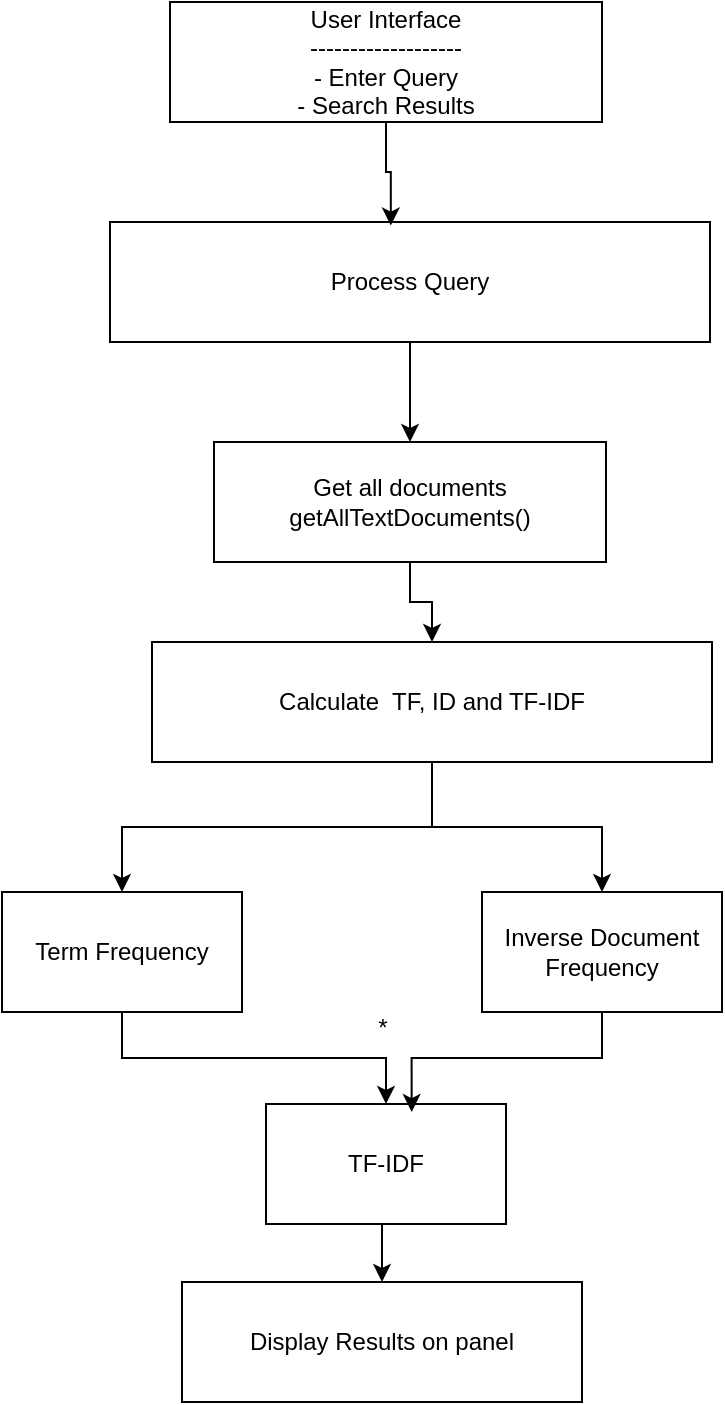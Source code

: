 <mxfile version="24.8.6">
  <diagram name="Page-1" id="SR1vQHpdzD1rm5UzRko7">
    <mxGraphModel dx="1050" dy="565" grid="1" gridSize="10" guides="1" tooltips="1" connect="1" arrows="1" fold="1" page="1" pageScale="1" pageWidth="827" pageHeight="1169" math="0" shadow="0">
      <root>
        <mxCell id="0" />
        <mxCell id="1" parent="0" />
        <mxCell id="NF087FdTUxlrRt5CCoxy-1" value="User Interface&lt;div&gt;-------------------&lt;/div&gt;&lt;div&gt;- Enter Query&lt;/div&gt;&lt;div&gt;- Search Results&lt;/div&gt;" style="rounded=0;whiteSpace=wrap;html=1;" vertex="1" parent="1">
          <mxGeometry x="294" y="110" width="216" height="60" as="geometry" />
        </mxCell>
        <mxCell id="NF087FdTUxlrRt5CCoxy-10" style="edgeStyle=orthogonalEdgeStyle;rounded=0;orthogonalLoop=1;jettySize=auto;html=1;exitX=0.5;exitY=1;exitDx=0;exitDy=0;" edge="1" parent="1" source="NF087FdTUxlrRt5CCoxy-2" target="NF087FdTUxlrRt5CCoxy-3">
          <mxGeometry relative="1" as="geometry" />
        </mxCell>
        <mxCell id="NF087FdTUxlrRt5CCoxy-2" value="Process Query" style="rounded=0;whiteSpace=wrap;html=1;" vertex="1" parent="1">
          <mxGeometry x="264" y="220" width="300" height="60" as="geometry" />
        </mxCell>
        <mxCell id="NF087FdTUxlrRt5CCoxy-11" style="edgeStyle=orthogonalEdgeStyle;rounded=0;orthogonalLoop=1;jettySize=auto;html=1;exitX=0.5;exitY=1;exitDx=0;exitDy=0;" edge="1" parent="1" source="NF087FdTUxlrRt5CCoxy-3" target="NF087FdTUxlrRt5CCoxy-4">
          <mxGeometry relative="1" as="geometry" />
        </mxCell>
        <mxCell id="NF087FdTUxlrRt5CCoxy-3" value="Get all documents&lt;div&gt;getAllTextDocuments()&lt;/div&gt;" style="rounded=0;whiteSpace=wrap;html=1;" vertex="1" parent="1">
          <mxGeometry x="316" y="330" width="196" height="60" as="geometry" />
        </mxCell>
        <mxCell id="NF087FdTUxlrRt5CCoxy-12" style="edgeStyle=orthogonalEdgeStyle;rounded=0;orthogonalLoop=1;jettySize=auto;html=1;exitX=0.5;exitY=1;exitDx=0;exitDy=0;" edge="1" parent="1" source="NF087FdTUxlrRt5CCoxy-4" target="NF087FdTUxlrRt5CCoxy-5">
          <mxGeometry relative="1" as="geometry" />
        </mxCell>
        <mxCell id="NF087FdTUxlrRt5CCoxy-13" style="edgeStyle=orthogonalEdgeStyle;rounded=0;orthogonalLoop=1;jettySize=auto;html=1;entryX=0.5;entryY=0;entryDx=0;entryDy=0;" edge="1" parent="1" source="NF087FdTUxlrRt5CCoxy-4" target="NF087FdTUxlrRt5CCoxy-6">
          <mxGeometry relative="1" as="geometry" />
        </mxCell>
        <mxCell id="NF087FdTUxlrRt5CCoxy-4" value="Calculate&amp;nbsp; TF, ID and TF-IDF" style="rounded=0;whiteSpace=wrap;html=1;" vertex="1" parent="1">
          <mxGeometry x="285" y="430" width="280" height="60" as="geometry" />
        </mxCell>
        <mxCell id="NF087FdTUxlrRt5CCoxy-14" style="edgeStyle=orthogonalEdgeStyle;rounded=0;orthogonalLoop=1;jettySize=auto;html=1;exitX=0.5;exitY=1;exitDx=0;exitDy=0;" edge="1" parent="1" source="NF087FdTUxlrRt5CCoxy-5" target="NF087FdTUxlrRt5CCoxy-7">
          <mxGeometry relative="1" as="geometry" />
        </mxCell>
        <mxCell id="NF087FdTUxlrRt5CCoxy-5" value="Term Frequency" style="rounded=0;whiteSpace=wrap;html=1;" vertex="1" parent="1">
          <mxGeometry x="210" y="555" width="120" height="60" as="geometry" />
        </mxCell>
        <mxCell id="NF087FdTUxlrRt5CCoxy-6" value="Inverse Document Frequency" style="rounded=0;whiteSpace=wrap;html=1;" vertex="1" parent="1">
          <mxGeometry x="450" y="555" width="120" height="60" as="geometry" />
        </mxCell>
        <mxCell id="NF087FdTUxlrRt5CCoxy-17" style="edgeStyle=orthogonalEdgeStyle;rounded=0;orthogonalLoop=1;jettySize=auto;html=1;exitX=0.5;exitY=1;exitDx=0;exitDy=0;entryX=0.5;entryY=0;entryDx=0;entryDy=0;" edge="1" parent="1" source="NF087FdTUxlrRt5CCoxy-7" target="NF087FdTUxlrRt5CCoxy-8">
          <mxGeometry relative="1" as="geometry" />
        </mxCell>
        <mxCell id="NF087FdTUxlrRt5CCoxy-7" value="TF-IDF" style="rounded=0;whiteSpace=wrap;html=1;" vertex="1" parent="1">
          <mxGeometry x="342" y="661" width="120" height="60" as="geometry" />
        </mxCell>
        <mxCell id="NF087FdTUxlrRt5CCoxy-8" value="Display Results on panel" style="rounded=0;whiteSpace=wrap;html=1;" vertex="1" parent="1">
          <mxGeometry x="300" y="750" width="200" height="60" as="geometry" />
        </mxCell>
        <mxCell id="NF087FdTUxlrRt5CCoxy-9" style="edgeStyle=orthogonalEdgeStyle;rounded=0;orthogonalLoop=1;jettySize=auto;html=1;exitX=0.5;exitY=1;exitDx=0;exitDy=0;entryX=0.468;entryY=0.03;entryDx=0;entryDy=0;entryPerimeter=0;" edge="1" parent="1" source="NF087FdTUxlrRt5CCoxy-1" target="NF087FdTUxlrRt5CCoxy-2">
          <mxGeometry relative="1" as="geometry" />
        </mxCell>
        <mxCell id="NF087FdTUxlrRt5CCoxy-15" style="edgeStyle=orthogonalEdgeStyle;rounded=0;orthogonalLoop=1;jettySize=auto;html=1;exitX=0.5;exitY=1;exitDx=0;exitDy=0;entryX=0.607;entryY=0.067;entryDx=0;entryDy=0;entryPerimeter=0;" edge="1" parent="1" source="NF087FdTUxlrRt5CCoxy-6" target="NF087FdTUxlrRt5CCoxy-7">
          <mxGeometry relative="1" as="geometry" />
        </mxCell>
        <mxCell id="NF087FdTUxlrRt5CCoxy-16" value="*" style="text;html=1;align=center;verticalAlign=middle;resizable=0;points=[];autosize=1;strokeColor=none;fillColor=none;" vertex="1" parent="1">
          <mxGeometry x="385" y="608" width="30" height="30" as="geometry" />
        </mxCell>
      </root>
    </mxGraphModel>
  </diagram>
</mxfile>
